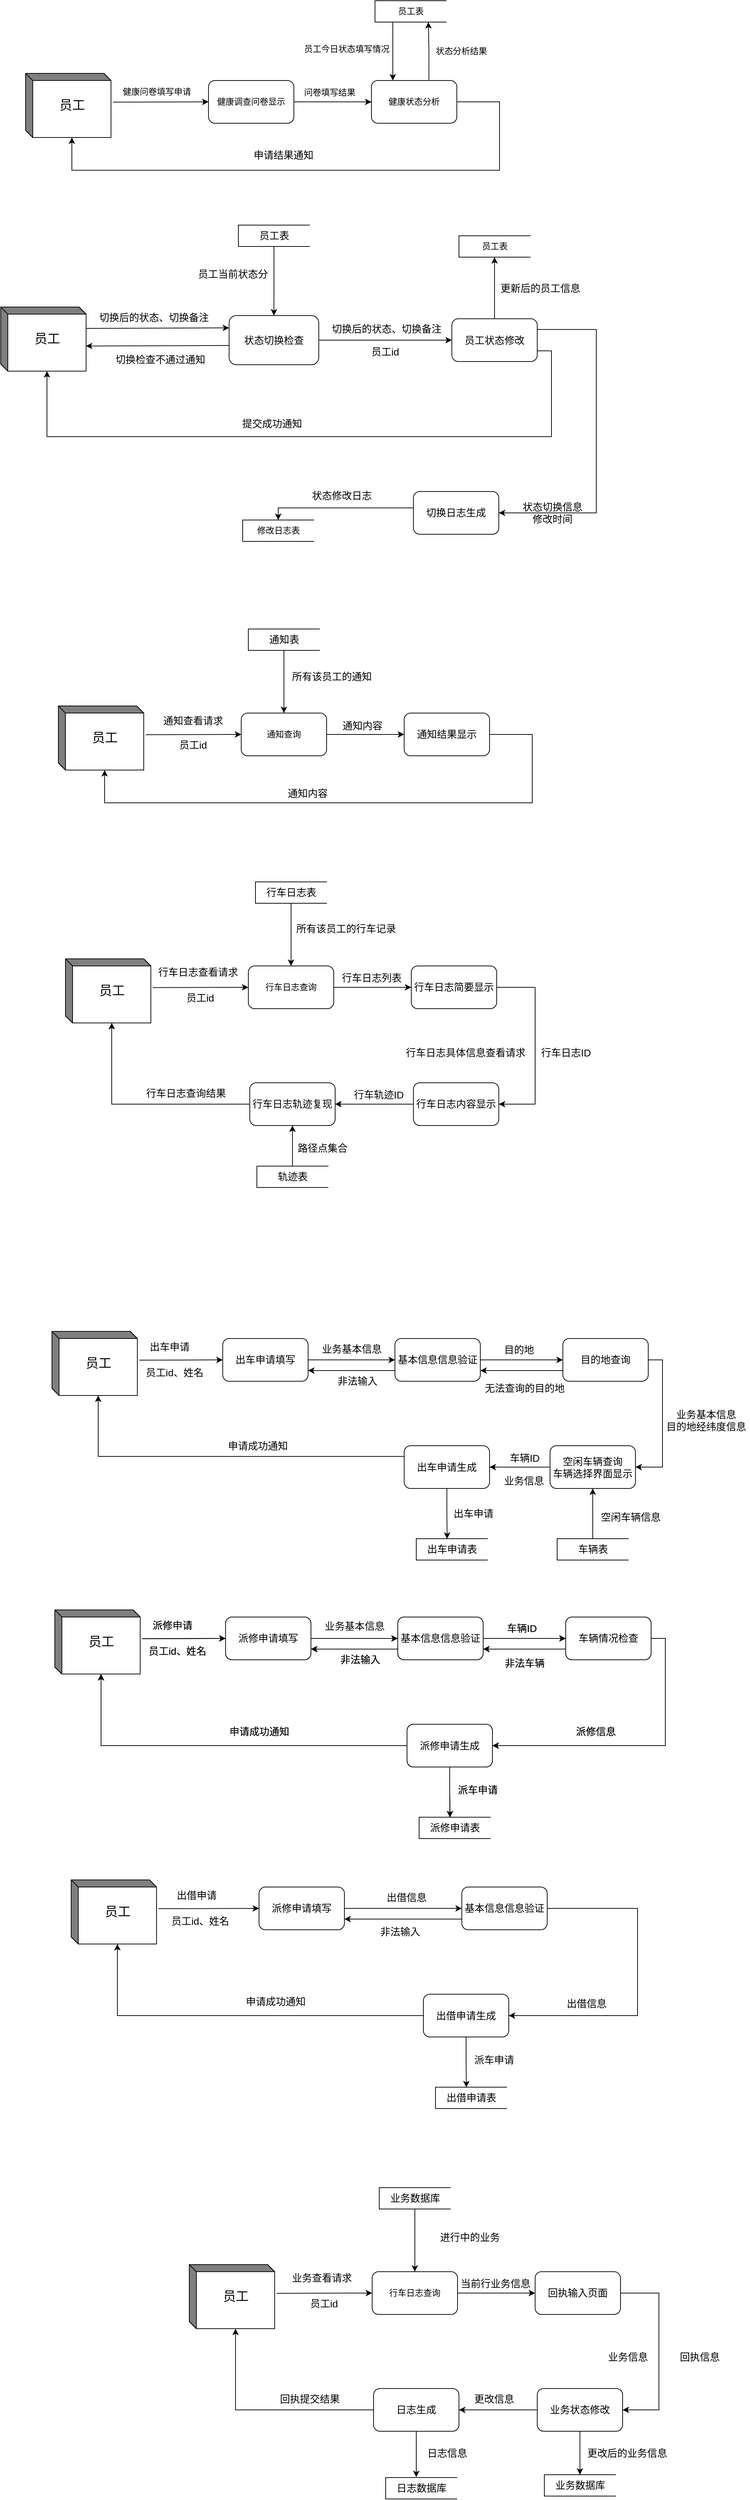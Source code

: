 <mxfile version="15.7.3" type="device"><diagram id="_6zc9hJXsGbXbv_61RqM" name="第 1 页"><mxGraphModel dx="1678" dy="649" grid="0" gridSize="10" guides="1" tooltips="1" connect="1" arrows="1" fold="1" page="0" pageScale="1" pageWidth="827" pageHeight="1169" math="0" shadow="0"><root><mxCell id="0"/><mxCell id="1" parent="0"/><mxCell id="rFpoeCaquFSrSQ2Do4AC-5" style="rounded=0;orthogonalLoop=1;jettySize=auto;html=1;exitX=1.023;exitY=0.449;exitDx=0;exitDy=0;exitPerimeter=0;entryX=0;entryY=0.5;entryDx=0;entryDy=0;" edge="1" parent="1" source="rFpoeCaquFSrSQ2Do4AC-1" target="rFpoeCaquFSrSQ2Do4AC-7"><mxGeometry relative="1" as="geometry"><mxPoint x="220" y="165" as="targetPoint"/></mxGeometry></mxCell><mxCell id="rFpoeCaquFSrSQ2Do4AC-1" value="&lt;font style=&quot;font-size: 18px&quot;&gt;&amp;nbsp; 员工&lt;/font&gt;" style="html=1;dashed=0;whitespace=wrap;shape=mxgraph.dfd.externalEntity" vertex="1" parent="1"><mxGeometry x="-50" y="120" width="120" height="90" as="geometry"/></mxCell><mxCell id="rFpoeCaquFSrSQ2Do4AC-11" style="edgeStyle=none;rounded=0;orthogonalLoop=1;jettySize=auto;html=1;exitX=1;exitY=0.5;exitDx=0;exitDy=0;entryX=0;entryY=0.5;entryDx=0;entryDy=0;fontSize=12;" edge="1" parent="1" source="rFpoeCaquFSrSQ2Do4AC-7" target="rFpoeCaquFSrSQ2Do4AC-10"><mxGeometry relative="1" as="geometry"/></mxCell><mxCell id="rFpoeCaquFSrSQ2Do4AC-7" value="健康调查问卷显示" style="rounded=1;whiteSpace=wrap;html=1;" vertex="1" parent="1"><mxGeometry x="207" y="130" width="120" height="60" as="geometry"/></mxCell><mxCell id="rFpoeCaquFSrSQ2Do4AC-8" value="&lt;span style=&quot;font-size: 12px&quot;&gt;健康问卷填写申请&lt;/span&gt;" style="text;html=1;align=center;verticalAlign=middle;resizable=0;points=[];autosize=1;strokeColor=none;fillColor=none;fontSize=18;" vertex="1" parent="1"><mxGeometry x="81" y="130" width="106" height="28" as="geometry"/></mxCell><mxCell id="rFpoeCaquFSrSQ2Do4AC-27" style="edgeStyle=orthogonalEdgeStyle;rounded=0;orthogonalLoop=1;jettySize=auto;html=1;exitX=0.673;exitY=-0.013;exitDx=0;exitDy=0;entryX=0.75;entryY=1;entryDx=0;entryDy=0;fontSize=12;exitPerimeter=0;" edge="1" parent="1" source="rFpoeCaquFSrSQ2Do4AC-10" target="rFpoeCaquFSrSQ2Do4AC-20"><mxGeometry relative="1" as="geometry"/></mxCell><mxCell id="rFpoeCaquFSrSQ2Do4AC-32" style="edgeStyle=orthogonalEdgeStyle;rounded=0;orthogonalLoop=1;jettySize=auto;html=1;exitX=1;exitY=0.5;exitDx=0;exitDy=0;fontSize=12;entryX=0;entryY=0;entryDx=65;entryDy=90;entryPerimeter=0;" edge="1" parent="1" source="rFpoeCaquFSrSQ2Do4AC-10" target="rFpoeCaquFSrSQ2Do4AC-1"><mxGeometry relative="1" as="geometry"><mxPoint x="9" y="480" as="targetPoint"/><Array as="points"><mxPoint x="616" y="160"/><mxPoint x="616" y="256"/><mxPoint x="15" y="256"/></Array></mxGeometry></mxCell><mxCell id="rFpoeCaquFSrSQ2Do4AC-10" value="健康状态分析" style="rounded=1;whiteSpace=wrap;html=1;" vertex="1" parent="1"><mxGeometry x="436" y="130" width="120" height="60" as="geometry"/></mxCell><mxCell id="rFpoeCaquFSrSQ2Do4AC-12" value="问卷填写结果" style="text;html=1;align=center;verticalAlign=middle;resizable=0;points=[];autosize=1;strokeColor=none;fillColor=none;fontSize=12;" vertex="1" parent="1"><mxGeometry x="336" y="138" width="82" height="18" as="geometry"/></mxCell><mxCell id="rFpoeCaquFSrSQ2Do4AC-25" style="edgeStyle=orthogonalEdgeStyle;rounded=0;orthogonalLoop=1;jettySize=auto;html=1;exitX=0.25;exitY=1;exitDx=0;exitDy=0;entryX=0.25;entryY=0;entryDx=0;entryDy=0;fontSize=12;" edge="1" parent="1" source="rFpoeCaquFSrSQ2Do4AC-20" target="rFpoeCaquFSrSQ2Do4AC-10"><mxGeometry relative="1" as="geometry"/></mxCell><mxCell id="rFpoeCaquFSrSQ2Do4AC-20" value="员工表" style="html=1;dashed=0;whitespace=wrap;shape=partialRectangle;right=0;fontSize=12;" vertex="1" parent="1"><mxGeometry x="441" y="18" width="100" height="30" as="geometry"/></mxCell><mxCell id="rFpoeCaquFSrSQ2Do4AC-28" value="员工今日状态填写情况" style="text;html=1;align=center;verticalAlign=middle;resizable=0;points=[];autosize=1;strokeColor=none;fillColor=none;fontSize=12;" vertex="1" parent="1"><mxGeometry x="336" y="77" width="130" height="18" as="geometry"/></mxCell><mxCell id="rFpoeCaquFSrSQ2Do4AC-29" value="状态分析结果" style="text;html=1;align=center;verticalAlign=middle;resizable=0;points=[];autosize=1;strokeColor=none;fillColor=none;fontSize=12;" vertex="1" parent="1"><mxGeometry x="521" y="80" width="82" height="18" as="geometry"/></mxCell><mxCell id="rFpoeCaquFSrSQ2Do4AC-34" value="&lt;font style=&quot;font-size: 14px&quot;&gt;申请结果通知&lt;/font&gt;" style="text;html=1;align=center;verticalAlign=middle;resizable=0;points=[];autosize=1;strokeColor=none;fillColor=none;fontSize=12;" vertex="1" parent="1"><mxGeometry x="265" y="225" width="94" height="19" as="geometry"/></mxCell><mxCell id="rFpoeCaquFSrSQ2Do4AC-36" style="rounded=0;orthogonalLoop=1;jettySize=auto;html=1;exitX=0;exitY=0;exitDx=120;exitDy=30;exitPerimeter=0;entryX=0;entryY=0.25;entryDx=0;entryDy=0;" edge="1" parent="1" source="rFpoeCaquFSrSQ2Do4AC-37" target="rFpoeCaquFSrSQ2Do4AC-39"><mxGeometry relative="1" as="geometry"><mxPoint x="248.97" y="495" as="targetPoint"/></mxGeometry></mxCell><mxCell id="rFpoeCaquFSrSQ2Do4AC-37" value="&lt;font style=&quot;font-size: 18px&quot;&gt;&amp;nbsp; 员工&lt;/font&gt;" style="html=1;dashed=0;whitespace=wrap;shape=mxgraph.dfd.externalEntity" vertex="1" parent="1"><mxGeometry x="-85" y="448" width="120" height="90" as="geometry"/></mxCell><mxCell id="rFpoeCaquFSrSQ2Do4AC-38" style="edgeStyle=none;rounded=0;orthogonalLoop=1;jettySize=auto;html=1;exitX=1;exitY=0.5;exitDx=0;exitDy=0;entryX=0;entryY=0.5;entryDx=0;entryDy=0;fontSize=12;" edge="1" parent="1" source="rFpoeCaquFSrSQ2Do4AC-39" target="rFpoeCaquFSrSQ2Do4AC-43"><mxGeometry relative="1" as="geometry"/></mxCell><mxCell id="rFpoeCaquFSrSQ2Do4AC-55" style="rounded=0;orthogonalLoop=1;jettySize=auto;html=1;exitX=0;exitY=0.75;exitDx=0;exitDy=0;entryX=0.998;entryY=0.608;entryDx=0;entryDy=0;entryPerimeter=0;fontSize=14;" edge="1" parent="1" target="rFpoeCaquFSrSQ2Do4AC-37"><mxGeometry relative="1" as="geometry"><mxPoint x="235.97" y="502" as="sourcePoint"/><mxPoint x="34.28" y="507.82" as="targetPoint"/></mxGeometry></mxCell><mxCell id="rFpoeCaquFSrSQ2Do4AC-39" value="&lt;font style=&quot;font-size: 14px&quot;&gt;状态切换检查&lt;/font&gt;" style="rounded=1;whiteSpace=wrap;html=1;" vertex="1" parent="1"><mxGeometry x="235.97" y="460" width="126.03" height="69" as="geometry"/></mxCell><mxCell id="rFpoeCaquFSrSQ2Do4AC-40" value="&lt;font style=&quot;font-size: 14px&quot;&gt;切换后的状态、切换备注&lt;/font&gt;" style="text;html=1;align=center;verticalAlign=middle;resizable=0;points=[];autosize=1;strokeColor=none;fillColor=none;fontSize=18;" vertex="1" parent="1"><mxGeometry x="48" y="448" width="164" height="27" as="geometry"/></mxCell><mxCell id="rFpoeCaquFSrSQ2Do4AC-41" style="edgeStyle=orthogonalEdgeStyle;rounded=0;orthogonalLoop=1;jettySize=auto;html=1;exitX=0.5;exitY=0;exitDx=0;exitDy=0;entryX=0.5;entryY=1;entryDx=0;entryDy=0;fontSize=12;" edge="1" parent="1" source="rFpoeCaquFSrSQ2Do4AC-43" target="rFpoeCaquFSrSQ2Do4AC-46"><mxGeometry relative="1" as="geometry"/></mxCell><mxCell id="rFpoeCaquFSrSQ2Do4AC-59" style="edgeStyle=orthogonalEdgeStyle;rounded=0;orthogonalLoop=1;jettySize=auto;html=1;exitX=1;exitY=0.75;exitDx=0;exitDy=0;fontSize=14;entryX=0;entryY=0;entryDx=65;entryDy=90;entryPerimeter=0;" edge="1" parent="1" source="rFpoeCaquFSrSQ2Do4AC-43" target="rFpoeCaquFSrSQ2Do4AC-37"><mxGeometry relative="1" as="geometry"><mxPoint x="-5" y="545" as="targetPoint"/><Array as="points"><mxPoint x="689" y="510"/><mxPoint x="689" y="630"/><mxPoint x="-20" y="630"/></Array></mxGeometry></mxCell><mxCell id="rFpoeCaquFSrSQ2Do4AC-60" style="edgeStyle=orthogonalEdgeStyle;rounded=0;orthogonalLoop=1;jettySize=auto;html=1;exitX=1;exitY=0.25;exitDx=0;exitDy=0;fontSize=14;entryX=1;entryY=0.5;entryDx=0;entryDy=0;" edge="1" parent="1" source="rFpoeCaquFSrSQ2Do4AC-43" target="rFpoeCaquFSrSQ2Do4AC-61"><mxGeometry relative="1" as="geometry"><mxPoint x="737.2" y="756.4" as="targetPoint"/><Array as="points"><mxPoint x="752" y="480"/><mxPoint x="752" y="737"/></Array></mxGeometry></mxCell><mxCell id="rFpoeCaquFSrSQ2Do4AC-43" value="&lt;font style=&quot;font-size: 14px&quot;&gt;员工状态修改&lt;/font&gt;" style="rounded=1;whiteSpace=wrap;html=1;" vertex="1" parent="1"><mxGeometry x="549" y="464.5" width="120" height="60" as="geometry"/></mxCell><mxCell id="rFpoeCaquFSrSQ2Do4AC-44" value="&lt;span style=&quot;font-size: 14px&quot;&gt;切换后的状态、切换备注&lt;/span&gt;" style="text;html=1;align=center;verticalAlign=middle;resizable=0;points=[];autosize=1;strokeColor=none;fillColor=none;fontSize=12;" vertex="1" parent="1"><mxGeometry x="375" y="469" width="164" height="19" as="geometry"/></mxCell><mxCell id="rFpoeCaquFSrSQ2Do4AC-46" value="员工表" style="html=1;dashed=0;whitespace=wrap;shape=partialRectangle;right=0;fontSize=12;" vertex="1" parent="1"><mxGeometry x="559" y="348" width="100" height="30" as="geometry"/></mxCell><mxCell id="rFpoeCaquFSrSQ2Do4AC-48" value="&lt;font style=&quot;font-size: 14px&quot;&gt;更新后的员工信息&lt;/font&gt;" style="text;html=1;align=center;verticalAlign=middle;resizable=0;points=[];autosize=1;strokeColor=none;fillColor=none;fontSize=12;" vertex="1" parent="1"><mxGeometry x="612" y="412" width="122" height="19" as="geometry"/></mxCell><mxCell id="rFpoeCaquFSrSQ2Do4AC-49" value="&lt;span style=&quot;font-size: 14px&quot;&gt;提交成功通知&lt;/span&gt;" style="text;html=1;align=center;verticalAlign=middle;resizable=0;points=[];autosize=1;strokeColor=none;fillColor=none;fontSize=12;" vertex="1" parent="1"><mxGeometry x="249.0" y="602" width="94" height="19" as="geometry"/></mxCell><mxCell id="rFpoeCaquFSrSQ2Do4AC-52" style="edgeStyle=orthogonalEdgeStyle;rounded=0;orthogonalLoop=1;jettySize=auto;html=1;exitX=0.5;exitY=1;exitDx=0;exitDy=0;entryX=0.5;entryY=0;entryDx=0;entryDy=0;fontSize=14;" edge="1" parent="1" source="rFpoeCaquFSrSQ2Do4AC-51" target="rFpoeCaquFSrSQ2Do4AC-39"><mxGeometry relative="1" as="geometry"/></mxCell><mxCell id="rFpoeCaquFSrSQ2Do4AC-51" value="&lt;font style=&quot;font-size: 14px&quot;&gt;员工表&lt;/font&gt;" style="html=1;dashed=0;whitespace=wrap;shape=partialRectangle;right=0;fontSize=12;" vertex="1" parent="1"><mxGeometry x="249" y="333" width="100" height="30" as="geometry"/></mxCell><mxCell id="rFpoeCaquFSrSQ2Do4AC-53" value="&lt;font style=&quot;font-size: 14px&quot;&gt;员工当前状态分&lt;/font&gt;" style="text;html=1;align=center;verticalAlign=middle;resizable=0;points=[];autosize=1;strokeColor=none;fillColor=none;fontSize=18;" vertex="1" parent="1"><mxGeometry x="187" y="387" width="108" height="27" as="geometry"/></mxCell><mxCell id="rFpoeCaquFSrSQ2Do4AC-56" value="&lt;span style=&quot;font-size: 14px&quot;&gt;切换检查不通过通知&lt;/span&gt;" style="text;html=1;align=center;verticalAlign=middle;resizable=0;points=[];autosize=1;strokeColor=none;fillColor=none;fontSize=18;" vertex="1" parent="1"><mxGeometry x="71" y="507" width="136" height="27" as="geometry"/></mxCell><mxCell id="rFpoeCaquFSrSQ2Do4AC-58" value="&lt;span style=&quot;font-size: 14px&quot;&gt;员工id&lt;/span&gt;" style="text;html=1;align=center;verticalAlign=middle;resizable=0;points=[];autosize=1;strokeColor=none;fillColor=none;fontSize=12;" vertex="1" parent="1"><mxGeometry x="430" y="501" width="49" height="19" as="geometry"/></mxCell><mxCell id="rFpoeCaquFSrSQ2Do4AC-62" style="edgeStyle=orthogonalEdgeStyle;rounded=0;orthogonalLoop=1;jettySize=auto;html=1;exitX=0;exitY=0.25;exitDx=0;exitDy=0;fontSize=14;entryX=0.5;entryY=0;entryDx=0;entryDy=0;" edge="1" parent="1" source="rFpoeCaquFSrSQ2Do4AC-61" target="rFpoeCaquFSrSQ2Do4AC-63"><mxGeometry relative="1" as="geometry"><mxPoint x="398.0" y="737" as="targetPoint"/><Array as="points"><mxPoint x="495" y="730"/><mxPoint x="305" y="730"/></Array></mxGeometry></mxCell><mxCell id="rFpoeCaquFSrSQ2Do4AC-61" value="&lt;font style=&quot;font-size: 14px&quot;&gt;切换日志生成&lt;/font&gt;" style="rounded=1;whiteSpace=wrap;html=1;" vertex="1" parent="1"><mxGeometry x="495" y="707" width="120" height="60" as="geometry"/></mxCell><mxCell id="rFpoeCaquFSrSQ2Do4AC-63" value="修改日志表" style="html=1;dashed=0;whitespace=wrap;shape=partialRectangle;right=0;fontSize=12;" vertex="1" parent="1"><mxGeometry x="255" y="747" width="100" height="30" as="geometry"/></mxCell><mxCell id="rFpoeCaquFSrSQ2Do4AC-64" value="&lt;span style=&quot;font-size: 14px&quot;&gt;状态切换信息&lt;br&gt;修改时间&lt;br&gt;&lt;/span&gt;" style="text;html=1;align=center;verticalAlign=middle;resizable=0;points=[];autosize=1;strokeColor=none;fillColor=none;fontSize=12;" vertex="1" parent="1"><mxGeometry x="643" y="720" width="94" height="34" as="geometry"/></mxCell><mxCell id="rFpoeCaquFSrSQ2Do4AC-65" value="状态修改日志" style="text;html=1;align=center;verticalAlign=middle;resizable=0;points=[];autosize=1;strokeColor=none;fillColor=none;fontSize=14;" vertex="1" parent="1"><mxGeometry x="347" y="702" width="94" height="21" as="geometry"/></mxCell><mxCell id="rFpoeCaquFSrSQ2Do4AC-68" style="rounded=0;orthogonalLoop=1;jettySize=auto;html=1;exitX=1.023;exitY=0.449;exitDx=0;exitDy=0;exitPerimeter=0;entryX=0;entryY=0.5;entryDx=0;entryDy=0;" edge="1" parent="1" source="rFpoeCaquFSrSQ2Do4AC-69" target="rFpoeCaquFSrSQ2Do4AC-71"><mxGeometry relative="1" as="geometry"><mxPoint x="266" y="1053" as="targetPoint"/></mxGeometry></mxCell><mxCell id="rFpoeCaquFSrSQ2Do4AC-69" value="&lt;font style=&quot;font-size: 18px&quot;&gt;&amp;nbsp; 员工&lt;/font&gt;" style="html=1;dashed=0;whitespace=wrap;shape=mxgraph.dfd.externalEntity" vertex="1" parent="1"><mxGeometry x="-4" y="1008" width="120" height="90" as="geometry"/></mxCell><mxCell id="rFpoeCaquFSrSQ2Do4AC-70" style="edgeStyle=none;rounded=0;orthogonalLoop=1;jettySize=auto;html=1;exitX=1;exitY=0.5;exitDx=0;exitDy=0;entryX=0;entryY=0.5;entryDx=0;entryDy=0;fontSize=12;" edge="1" parent="1" source="rFpoeCaquFSrSQ2Do4AC-71" target="rFpoeCaquFSrSQ2Do4AC-75"><mxGeometry relative="1" as="geometry"/></mxCell><mxCell id="rFpoeCaquFSrSQ2Do4AC-71" value="通知查询" style="rounded=1;whiteSpace=wrap;html=1;" vertex="1" parent="1"><mxGeometry x="253" y="1018" width="120" height="60" as="geometry"/></mxCell><mxCell id="rFpoeCaquFSrSQ2Do4AC-72" value="&lt;font style=&quot;font-size: 14px&quot;&gt;通知查看请求&lt;/font&gt;" style="text;html=1;align=center;verticalAlign=middle;resizable=0;points=[];autosize=1;strokeColor=none;fillColor=none;fontSize=18;" vertex="1" parent="1"><mxGeometry x="138" y="1014" width="94" height="27" as="geometry"/></mxCell><mxCell id="rFpoeCaquFSrSQ2Do4AC-74" style="edgeStyle=orthogonalEdgeStyle;rounded=0;orthogonalLoop=1;jettySize=auto;html=1;exitX=1;exitY=0.5;exitDx=0;exitDy=0;fontSize=12;entryX=0;entryY=0;entryDx=65;entryDy=90;entryPerimeter=0;" edge="1" parent="1" source="rFpoeCaquFSrSQ2Do4AC-75" target="rFpoeCaquFSrSQ2Do4AC-69"><mxGeometry relative="1" as="geometry"><mxPoint x="55" y="1368" as="targetPoint"/><Array as="points"><mxPoint x="662" y="1048"/><mxPoint x="662" y="1144"/><mxPoint x="61" y="1144"/></Array></mxGeometry></mxCell><mxCell id="rFpoeCaquFSrSQ2Do4AC-75" value="&lt;font style=&quot;font-size: 14px&quot;&gt;通知结果显示&lt;/font&gt;" style="rounded=1;whiteSpace=wrap;html=1;" vertex="1" parent="1"><mxGeometry x="482" y="1018" width="120" height="60" as="geometry"/></mxCell><mxCell id="rFpoeCaquFSrSQ2Do4AC-76" value="&lt;font style=&quot;font-size: 14px&quot;&gt;通知内容&lt;/font&gt;" style="text;html=1;align=center;verticalAlign=middle;resizable=0;points=[];autosize=1;strokeColor=none;fillColor=none;fontSize=12;" vertex="1" parent="1"><mxGeometry x="390" y="1026" width="66" height="19" as="geometry"/></mxCell><mxCell id="rFpoeCaquFSrSQ2Do4AC-83" style="edgeStyle=orthogonalEdgeStyle;rounded=0;orthogonalLoop=1;jettySize=auto;html=1;exitX=0.5;exitY=1;exitDx=0;exitDy=0;fontSize=14;" edge="1" parent="1" source="rFpoeCaquFSrSQ2Do4AC-78" target="rFpoeCaquFSrSQ2Do4AC-71"><mxGeometry relative="1" as="geometry"/></mxCell><mxCell id="rFpoeCaquFSrSQ2Do4AC-78" value="&lt;font style=&quot;font-size: 14px&quot;&gt;通知表&lt;/font&gt;" style="html=1;dashed=0;whitespace=wrap;shape=partialRectangle;right=0;fontSize=12;" vertex="1" parent="1"><mxGeometry x="263" y="900" width="100" height="30" as="geometry"/></mxCell><mxCell id="rFpoeCaquFSrSQ2Do4AC-82" value="员工id" style="text;html=1;align=center;verticalAlign=middle;resizable=0;points=[];autosize=1;strokeColor=none;fillColor=none;fontSize=14;" vertex="1" parent="1"><mxGeometry x="160.5" y="1052" width="49" height="21" as="geometry"/></mxCell><mxCell id="rFpoeCaquFSrSQ2Do4AC-84" value="所有该员工的通知" style="text;html=1;align=center;verticalAlign=middle;resizable=0;points=[];autosize=1;strokeColor=none;fillColor=none;fontSize=14;" vertex="1" parent="1"><mxGeometry x="319" y="956" width="122" height="21" as="geometry"/></mxCell><mxCell id="rFpoeCaquFSrSQ2Do4AC-85" value="&lt;font style=&quot;font-size: 14px&quot;&gt;通知内容&lt;/font&gt;" style="text;html=1;align=center;verticalAlign=middle;resizable=0;points=[];autosize=1;strokeColor=none;fillColor=none;fontSize=12;" vertex="1" parent="1"><mxGeometry x="313" y="1121" width="66" height="19" as="geometry"/></mxCell><mxCell id="rFpoeCaquFSrSQ2Do4AC-87" style="rounded=0;orthogonalLoop=1;jettySize=auto;html=1;exitX=1.023;exitY=0.449;exitDx=0;exitDy=0;exitPerimeter=0;entryX=0;entryY=0.5;entryDx=0;entryDy=0;" edge="1" parent="1" source="rFpoeCaquFSrSQ2Do4AC-88" target="rFpoeCaquFSrSQ2Do4AC-90"><mxGeometry relative="1" as="geometry"><mxPoint x="276" y="1408" as="targetPoint"/></mxGeometry></mxCell><mxCell id="rFpoeCaquFSrSQ2Do4AC-88" value="&lt;font style=&quot;font-size: 18px&quot;&gt;&amp;nbsp; 员工&lt;/font&gt;" style="html=1;dashed=0;whitespace=wrap;shape=mxgraph.dfd.externalEntity" vertex="1" parent="1"><mxGeometry x="6" y="1363" width="120" height="90" as="geometry"/></mxCell><mxCell id="rFpoeCaquFSrSQ2Do4AC-89" style="edgeStyle=none;rounded=0;orthogonalLoop=1;jettySize=auto;html=1;exitX=1;exitY=0.5;exitDx=0;exitDy=0;entryX=0;entryY=0.5;entryDx=0;entryDy=0;fontSize=12;" edge="1" parent="1" source="rFpoeCaquFSrSQ2Do4AC-90" target="rFpoeCaquFSrSQ2Do4AC-93"><mxGeometry relative="1" as="geometry"/></mxCell><mxCell id="rFpoeCaquFSrSQ2Do4AC-90" value="行车日志查询" style="rounded=1;whiteSpace=wrap;html=1;" vertex="1" parent="1"><mxGeometry x="263" y="1373" width="120" height="60" as="geometry"/></mxCell><mxCell id="rFpoeCaquFSrSQ2Do4AC-91" value="&lt;font style=&quot;font-size: 14px&quot;&gt;行车日志查看请求&lt;/font&gt;" style="text;html=1;align=center;verticalAlign=middle;resizable=0;points=[];autosize=1;strokeColor=none;fillColor=none;fontSize=18;" vertex="1" parent="1"><mxGeometry x="131" y="1367" width="122" height="27" as="geometry"/></mxCell><mxCell id="rFpoeCaquFSrSQ2Do4AC-103" style="edgeStyle=orthogonalEdgeStyle;rounded=0;orthogonalLoop=1;jettySize=auto;html=1;exitX=1;exitY=0.5;exitDx=0;exitDy=0;entryX=1;entryY=0.5;entryDx=0;entryDy=0;fontSize=14;" edge="1" parent="1" source="rFpoeCaquFSrSQ2Do4AC-93" target="rFpoeCaquFSrSQ2Do4AC-101"><mxGeometry relative="1" as="geometry"><Array as="points"><mxPoint x="666" y="1403"/><mxPoint x="666" y="1567"/></Array></mxGeometry></mxCell><mxCell id="rFpoeCaquFSrSQ2Do4AC-93" value="&lt;font style=&quot;font-size: 14px&quot;&gt;行车日志简要显示&lt;/font&gt;" style="rounded=1;whiteSpace=wrap;html=1;" vertex="1" parent="1"><mxGeometry x="492" y="1373" width="120" height="60" as="geometry"/></mxCell><mxCell id="rFpoeCaquFSrSQ2Do4AC-94" value="&lt;font style=&quot;font-size: 14px&quot;&gt;行车日志列表&lt;/font&gt;" style="text;html=1;align=center;verticalAlign=middle;resizable=0;points=[];autosize=1;strokeColor=none;fillColor=none;fontSize=12;" vertex="1" parent="1"><mxGeometry x="389" y="1380" width="94" height="19" as="geometry"/></mxCell><mxCell id="rFpoeCaquFSrSQ2Do4AC-95" style="edgeStyle=orthogonalEdgeStyle;rounded=0;orthogonalLoop=1;jettySize=auto;html=1;exitX=0.5;exitY=1;exitDx=0;exitDy=0;fontSize=14;" edge="1" parent="1" source="rFpoeCaquFSrSQ2Do4AC-96" target="rFpoeCaquFSrSQ2Do4AC-90"><mxGeometry relative="1" as="geometry"/></mxCell><mxCell id="rFpoeCaquFSrSQ2Do4AC-96" value="&lt;font style=&quot;font-size: 14px&quot;&gt;行车日志表&lt;/font&gt;" style="html=1;dashed=0;whitespace=wrap;shape=partialRectangle;right=0;fontSize=12;" vertex="1" parent="1"><mxGeometry x="273" y="1255" width="100" height="30" as="geometry"/></mxCell><mxCell id="rFpoeCaquFSrSQ2Do4AC-97" value="员工id" style="text;html=1;align=center;verticalAlign=middle;resizable=0;points=[];autosize=1;strokeColor=none;fillColor=none;fontSize=14;" vertex="1" parent="1"><mxGeometry x="170.5" y="1407" width="49" height="21" as="geometry"/></mxCell><mxCell id="rFpoeCaquFSrSQ2Do4AC-98" value="所有该员工的行车记录" style="text;html=1;align=center;verticalAlign=middle;resizable=0;points=[];autosize=1;strokeColor=none;fillColor=none;fontSize=14;" vertex="1" parent="1"><mxGeometry x="325" y="1310" width="150" height="21" as="geometry"/></mxCell><mxCell id="rFpoeCaquFSrSQ2Do4AC-108" style="edgeStyle=orthogonalEdgeStyle;rounded=0;orthogonalLoop=1;jettySize=auto;html=1;exitX=0;exitY=0.5;exitDx=0;exitDy=0;entryX=1;entryY=0.5;entryDx=0;entryDy=0;fontSize=14;" edge="1" parent="1" source="rFpoeCaquFSrSQ2Do4AC-101" target="rFpoeCaquFSrSQ2Do4AC-110"><mxGeometry relative="1" as="geometry"><mxPoint x="385" y="1567" as="targetPoint"/></mxGeometry></mxCell><mxCell id="rFpoeCaquFSrSQ2Do4AC-101" value="&lt;font style=&quot;font-size: 14px&quot;&gt;行车日志内容显示&lt;/font&gt;" style="rounded=1;whiteSpace=wrap;html=1;" vertex="1" parent="1"><mxGeometry x="495" y="1537" width="120" height="60" as="geometry"/></mxCell><mxCell id="rFpoeCaquFSrSQ2Do4AC-104" value="行车日志具体信息查看请求&lt;br&gt;" style="text;html=1;align=center;verticalAlign=middle;resizable=0;points=[];autosize=1;strokeColor=none;fillColor=none;fontSize=14;" vertex="1" parent="1"><mxGeometry x="479" y="1484.5" width="178" height="21" as="geometry"/></mxCell><mxCell id="rFpoeCaquFSrSQ2Do4AC-105" value="&lt;span style=&quot;color: rgba(0 , 0 , 0 , 0) ; font-family: monospace ; font-size: 0px&quot;&gt;%3CmxGraphModel%3E%3Croot%3E%3CmxCell%20id%3D%220%22%2F%3E%3CmxCell%20id%3D%221%22%20parent%3D%220%22%2F%3E%3CmxCell%20id%3D%222%22%20value%3D%22%E8%A1%8C%E8%BD%A6%E6%97%A5%E5%BF%97%E5%85%B7%E4%BD%93%E4%BF%A1%E6%81%AF%E6%9F%A5%E7%9C%8B%E8%AF%B7%E6%B1%82%26lt%3Bbr%26gt%3B%22%20style%3D%22text%3Bhtml%3D1%3Balign%3Dcenter%3BverticalAlign%3Dmiddle%3Bresizable%3D0%3Bpoints%3D%5B%5D%3Bautosize%3D1%3BstrokeColor%3Dnone%3BfillColor%3Dnone%3BfontSize%3D14%3B%22%20vertex%3D%221%22%20parent%3D%221%22%3E%3CmxGeometry%20x%3D%22489%22%20y%3D%221484%22%20width%3D%22178%22%20height%3D%2221%22%20as%3D%22geometry%22%2F%3E%3C%2FmxCell%3E%3C%2Froot%3E%3C%2FmxGraphModel%3E&lt;/span&gt;" style="text;html=1;align=center;verticalAlign=middle;resizable=0;points=[];autosize=1;strokeColor=none;fillColor=none;fontSize=14;" vertex="1" parent="1"><mxGeometry x="757" y="1482" width="10" height="26" as="geometry"/></mxCell><mxCell id="rFpoeCaquFSrSQ2Do4AC-106" value="行车日志ID" style="text;html=1;align=center;verticalAlign=middle;resizable=0;points=[];autosize=1;strokeColor=none;fillColor=none;fontSize=14;" vertex="1" parent="1"><mxGeometry x="669" y="1484.5" width="80" height="21" as="geometry"/></mxCell><mxCell id="rFpoeCaquFSrSQ2Do4AC-109" value="行车轨迹ID" style="text;html=1;align=center;verticalAlign=middle;resizable=0;points=[];autosize=1;strokeColor=none;fillColor=none;fontSize=14;" vertex="1" parent="1"><mxGeometry x="406" y="1543" width="80" height="21" as="geometry"/></mxCell><mxCell id="rFpoeCaquFSrSQ2Do4AC-115" style="edgeStyle=orthogonalEdgeStyle;rounded=0;orthogonalLoop=1;jettySize=auto;html=1;exitX=0;exitY=0.5;exitDx=0;exitDy=0;entryX=0;entryY=0;entryDx=65;entryDy=90;entryPerimeter=0;fontSize=14;" edge="1" parent="1" source="rFpoeCaquFSrSQ2Do4AC-110" target="rFpoeCaquFSrSQ2Do4AC-88"><mxGeometry relative="1" as="geometry"/></mxCell><mxCell id="rFpoeCaquFSrSQ2Do4AC-110" value="&lt;font style=&quot;font-size: 14px&quot;&gt;行车日志轨迹复现&lt;/font&gt;" style="rounded=1;whiteSpace=wrap;html=1;" vertex="1" parent="1"><mxGeometry x="265" y="1537" width="120" height="60" as="geometry"/></mxCell><mxCell id="rFpoeCaquFSrSQ2Do4AC-113" style="edgeStyle=orthogonalEdgeStyle;rounded=0;orthogonalLoop=1;jettySize=auto;html=1;exitX=0.5;exitY=0;exitDx=0;exitDy=0;entryX=0.5;entryY=1;entryDx=0;entryDy=0;fontSize=14;" edge="1" parent="1" source="rFpoeCaquFSrSQ2Do4AC-112" target="rFpoeCaquFSrSQ2Do4AC-110"><mxGeometry relative="1" as="geometry"/></mxCell><mxCell id="rFpoeCaquFSrSQ2Do4AC-112" value="&lt;font style=&quot;font-size: 14px&quot;&gt;轨迹表&lt;/font&gt;" style="html=1;dashed=0;whitespace=wrap;shape=partialRectangle;right=0;fontSize=12;" vertex="1" parent="1"><mxGeometry x="275" y="1654" width="100" height="30" as="geometry"/></mxCell><mxCell id="rFpoeCaquFSrSQ2Do4AC-114" value="路径点集合" style="text;html=1;align=center;verticalAlign=middle;resizable=0;points=[];autosize=1;strokeColor=none;fillColor=none;fontSize=14;" vertex="1" parent="1"><mxGeometry x="327" y="1618" width="80" height="21" as="geometry"/></mxCell><mxCell id="rFpoeCaquFSrSQ2Do4AC-116" value="行车日志查询结果" style="text;html=1;align=center;verticalAlign=middle;resizable=0;points=[];autosize=1;strokeColor=none;fillColor=none;fontSize=14;" vertex="1" parent="1"><mxGeometry x="113.97" y="1541" width="122" height="21" as="geometry"/></mxCell><mxCell id="rFpoeCaquFSrSQ2Do4AC-118" style="rounded=0;orthogonalLoop=1;jettySize=auto;html=1;exitX=1.023;exitY=0.449;exitDx=0;exitDy=0;exitPerimeter=0;entryX=0;entryY=0.5;entryDx=0;entryDy=0;" edge="1" parent="1" source="rFpoeCaquFSrSQ2Do4AC-119" target="rFpoeCaquFSrSQ2Do4AC-121"><mxGeometry relative="1" as="geometry"><mxPoint x="266" y="1931" as="targetPoint"/></mxGeometry></mxCell><mxCell id="rFpoeCaquFSrSQ2Do4AC-119" value="&lt;font style=&quot;font-size: 18px&quot;&gt;&amp;nbsp; 员工&lt;/font&gt;" style="html=1;dashed=0;whitespace=wrap;shape=mxgraph.dfd.externalEntity" vertex="1" parent="1"><mxGeometry x="-13" y="1886" width="120" height="90" as="geometry"/></mxCell><mxCell id="rFpoeCaquFSrSQ2Do4AC-120" style="edgeStyle=none;rounded=0;orthogonalLoop=1;jettySize=auto;html=1;exitX=1;exitY=0.5;exitDx=0;exitDy=0;entryX=0;entryY=0.5;entryDx=0;entryDy=0;fontSize=12;" edge="1" parent="1" source="rFpoeCaquFSrSQ2Do4AC-121" target="rFpoeCaquFSrSQ2Do4AC-124"><mxGeometry relative="1" as="geometry"/></mxCell><mxCell id="rFpoeCaquFSrSQ2Do4AC-121" value="&lt;font style=&quot;font-size: 14px&quot;&gt;出车申请填写&lt;/font&gt;" style="rounded=1;whiteSpace=wrap;html=1;" vertex="1" parent="1"><mxGeometry x="227" y="1896" width="120" height="60" as="geometry"/></mxCell><mxCell id="rFpoeCaquFSrSQ2Do4AC-122" value="&lt;span style=&quot;font-size: 14px&quot;&gt;出车申请&lt;/span&gt;" style="text;html=1;align=center;verticalAlign=middle;resizable=0;points=[];autosize=1;strokeColor=none;fillColor=none;fontSize=18;" vertex="1" parent="1"><mxGeometry x="119" y="1893" width="66" height="27" as="geometry"/></mxCell><mxCell id="rFpoeCaquFSrSQ2Do4AC-142" style="edgeStyle=orthogonalEdgeStyle;rounded=0;orthogonalLoop=1;jettySize=auto;html=1;exitX=0;exitY=0.75;exitDx=0;exitDy=0;entryX=1;entryY=0.75;entryDx=0;entryDy=0;fontSize=14;" edge="1" parent="1" source="rFpoeCaquFSrSQ2Do4AC-124" target="rFpoeCaquFSrSQ2Do4AC-121"><mxGeometry relative="1" as="geometry"/></mxCell><mxCell id="rFpoeCaquFSrSQ2Do4AC-145" style="edgeStyle=orthogonalEdgeStyle;rounded=0;orthogonalLoop=1;jettySize=auto;html=1;exitX=1;exitY=0.5;exitDx=0;exitDy=0;fontSize=14;" edge="1" parent="1" source="rFpoeCaquFSrSQ2Do4AC-124" target="rFpoeCaquFSrSQ2Do4AC-144"><mxGeometry relative="1" as="geometry"/></mxCell><mxCell id="rFpoeCaquFSrSQ2Do4AC-124" value="&lt;font style=&quot;font-size: 14px&quot;&gt;基本信息信息验证&lt;/font&gt;" style="rounded=1;whiteSpace=wrap;html=1;" vertex="1" parent="1"><mxGeometry x="469" y="1896" width="120" height="60" as="geometry"/></mxCell><mxCell id="rFpoeCaquFSrSQ2Do4AC-125" value="&lt;span style=&quot;font-size: 14px&quot;&gt;业务基本信息&lt;/span&gt;" style="text;html=1;align=center;verticalAlign=middle;resizable=0;points=[];autosize=1;strokeColor=none;fillColor=none;fontSize=12;" vertex="1" parent="1"><mxGeometry x="361" y="1901" width="94" height="19" as="geometry"/></mxCell><mxCell id="rFpoeCaquFSrSQ2Do4AC-128" value="员工id、姓名" style="text;html=1;align=center;verticalAlign=middle;resizable=0;points=[];autosize=1;strokeColor=none;fillColor=none;fontSize=14;" vertex="1" parent="1"><mxGeometry x="113.97" y="1933" width="91" height="21" as="geometry"/></mxCell><mxCell id="rFpoeCaquFSrSQ2Do4AC-161" style="edgeStyle=orthogonalEdgeStyle;rounded=0;orthogonalLoop=1;jettySize=auto;html=1;exitX=0.5;exitY=1;exitDx=0;exitDy=0;entryX=0.434;entryY=0.007;entryDx=0;entryDy=0;entryPerimeter=0;fontSize=14;" edge="1" parent="1" source="rFpoeCaquFSrSQ2Do4AC-131" target="rFpoeCaquFSrSQ2Do4AC-160"><mxGeometry relative="1" as="geometry"/></mxCell><mxCell id="rFpoeCaquFSrSQ2Do4AC-163" style="edgeStyle=orthogonalEdgeStyle;rounded=0;orthogonalLoop=1;jettySize=auto;html=1;exitX=0;exitY=0.25;exitDx=0;exitDy=0;entryX=0;entryY=0;entryDx=65;entryDy=90;entryPerimeter=0;fontSize=14;" edge="1" parent="1" source="rFpoeCaquFSrSQ2Do4AC-131" target="rFpoeCaquFSrSQ2Do4AC-119"><mxGeometry relative="1" as="geometry"/></mxCell><mxCell id="rFpoeCaquFSrSQ2Do4AC-131" value="&lt;font style=&quot;font-size: 14px&quot;&gt;出车申请生成&lt;/font&gt;" style="rounded=1;whiteSpace=wrap;html=1;" vertex="1" parent="1"><mxGeometry x="482" y="2046.5" width="120" height="60" as="geometry"/></mxCell><mxCell id="rFpoeCaquFSrSQ2Do4AC-143" value="&lt;span style=&quot;font-size: 14px&quot;&gt;非法输入&lt;/span&gt;" style="text;html=1;align=center;verticalAlign=middle;resizable=0;points=[];autosize=1;strokeColor=none;fillColor=none;fontSize=12;" vertex="1" parent="1"><mxGeometry x="383" y="1946" width="66" height="19" as="geometry"/></mxCell><mxCell id="rFpoeCaquFSrSQ2Do4AC-147" style="edgeStyle=orthogonalEdgeStyle;rounded=0;orthogonalLoop=1;jettySize=auto;html=1;exitX=0;exitY=0.75;exitDx=0;exitDy=0;entryX=1;entryY=0.75;entryDx=0;entryDy=0;fontSize=14;" edge="1" parent="1" source="rFpoeCaquFSrSQ2Do4AC-144" target="rFpoeCaquFSrSQ2Do4AC-124"><mxGeometry relative="1" as="geometry"/></mxCell><mxCell id="rFpoeCaquFSrSQ2Do4AC-150" style="edgeStyle=orthogonalEdgeStyle;rounded=0;orthogonalLoop=1;jettySize=auto;html=1;exitX=1;exitY=0.5;exitDx=0;exitDy=0;entryX=1;entryY=0.5;entryDx=0;entryDy=0;fontSize=14;" edge="1" parent="1" source="rFpoeCaquFSrSQ2Do4AC-144" target="rFpoeCaquFSrSQ2Do4AC-149"><mxGeometry relative="1" as="geometry"/></mxCell><mxCell id="rFpoeCaquFSrSQ2Do4AC-144" value="&lt;font style=&quot;font-size: 14px&quot;&gt;目的地查询&lt;/font&gt;" style="rounded=1;whiteSpace=wrap;html=1;" vertex="1" parent="1"><mxGeometry x="705" y="1896" width="120" height="60" as="geometry"/></mxCell><mxCell id="rFpoeCaquFSrSQ2Do4AC-146" value="目的地" style="text;html=1;align=center;verticalAlign=middle;resizable=0;points=[];autosize=1;strokeColor=none;fillColor=none;fontSize=14;" vertex="1" parent="1"><mxGeometry x="617" y="1901" width="52" height="21" as="geometry"/></mxCell><mxCell id="rFpoeCaquFSrSQ2Do4AC-148" value="无法查询的目的地" style="text;html=1;align=center;verticalAlign=middle;resizable=0;points=[];autosize=1;strokeColor=none;fillColor=none;fontSize=14;" vertex="1" parent="1"><mxGeometry x="590" y="1955" width="122" height="21" as="geometry"/></mxCell><mxCell id="rFpoeCaquFSrSQ2Do4AC-156" style="edgeStyle=orthogonalEdgeStyle;rounded=0;orthogonalLoop=1;jettySize=auto;html=1;exitX=0;exitY=0.5;exitDx=0;exitDy=0;entryX=1;entryY=0.5;entryDx=0;entryDy=0;fontSize=14;" edge="1" parent="1" source="rFpoeCaquFSrSQ2Do4AC-149" target="rFpoeCaquFSrSQ2Do4AC-131"><mxGeometry relative="1" as="geometry"/></mxCell><mxCell id="rFpoeCaquFSrSQ2Do4AC-149" value="&lt;font style=&quot;font-size: 14px&quot;&gt;空闲车辆查询&lt;br&gt;车辆选择界面显示&lt;/font&gt;" style="rounded=1;whiteSpace=wrap;html=1;" vertex="1" parent="1"><mxGeometry x="687" y="2046.5" width="120" height="60" as="geometry"/></mxCell><mxCell id="rFpoeCaquFSrSQ2Do4AC-152" value="业务基本信息&lt;br&gt;目的地经纬度信息" style="text;html=1;align=center;verticalAlign=middle;resizable=0;points=[];autosize=1;strokeColor=none;fillColor=none;fontSize=14;" vertex="1" parent="1"><mxGeometry x="845" y="1992" width="122" height="38" as="geometry"/></mxCell><mxCell id="rFpoeCaquFSrSQ2Do4AC-154" style="edgeStyle=orthogonalEdgeStyle;rounded=0;orthogonalLoop=1;jettySize=auto;html=1;exitX=0.5;exitY=0;exitDx=0;exitDy=0;entryX=0.5;entryY=1;entryDx=0;entryDy=0;fontSize=14;" edge="1" parent="1" source="rFpoeCaquFSrSQ2Do4AC-153" target="rFpoeCaquFSrSQ2Do4AC-149"><mxGeometry relative="1" as="geometry"/></mxCell><mxCell id="rFpoeCaquFSrSQ2Do4AC-153" value="&lt;font style=&quot;font-size: 14px&quot;&gt;车辆表&lt;/font&gt;" style="html=1;dashed=0;whitespace=wrap;shape=partialRectangle;right=0;fontSize=12;" vertex="1" parent="1"><mxGeometry x="697" y="2177" width="100" height="30" as="geometry"/></mxCell><mxCell id="rFpoeCaquFSrSQ2Do4AC-155" value="空闲车辆信息" style="text;html=1;align=center;verticalAlign=middle;resizable=0;points=[];autosize=1;strokeColor=none;fillColor=none;fontSize=14;" vertex="1" parent="1"><mxGeometry x="753" y="2136" width="94" height="21" as="geometry"/></mxCell><mxCell id="rFpoeCaquFSrSQ2Do4AC-157" value="车辆ID" style="text;html=1;align=center;verticalAlign=middle;resizable=0;points=[];autosize=1;strokeColor=none;fillColor=none;fontSize=14;" vertex="1" parent="1"><mxGeometry x="625" y="2053" width="52" height="21" as="geometry"/></mxCell><mxCell id="rFpoeCaquFSrSQ2Do4AC-159" value="业务信息" style="text;html=1;align=center;verticalAlign=middle;resizable=0;points=[];autosize=1;strokeColor=none;fillColor=none;fontSize=14;" vertex="1" parent="1"><mxGeometry x="617" y="2085" width="66" height="21" as="geometry"/></mxCell><mxCell id="rFpoeCaquFSrSQ2Do4AC-160" value="&lt;font style=&quot;font-size: 14px&quot;&gt;出车申请表&lt;/font&gt;" style="html=1;dashed=0;whitespace=wrap;shape=partialRectangle;right=0;fontSize=12;" vertex="1" parent="1"><mxGeometry x="499" y="2177" width="100" height="30" as="geometry"/></mxCell><mxCell id="rFpoeCaquFSrSQ2Do4AC-162" value="出车申请" style="text;html=1;align=center;verticalAlign=middle;resizable=0;points=[];autosize=1;strokeColor=none;fillColor=none;fontSize=14;" vertex="1" parent="1"><mxGeometry x="546" y="2131" width="66" height="21" as="geometry"/></mxCell><mxCell id="rFpoeCaquFSrSQ2Do4AC-164" value="申请成功通知" style="text;html=1;align=center;verticalAlign=middle;resizable=0;points=[];autosize=1;strokeColor=none;fillColor=none;fontSize=14;" vertex="1" parent="1"><mxGeometry x="229" y="2036" width="94" height="21" as="geometry"/></mxCell><mxCell id="rFpoeCaquFSrSQ2Do4AC-171" style="rounded=0;orthogonalLoop=1;jettySize=auto;html=1;exitX=1.023;exitY=0.449;exitDx=0;exitDy=0;exitPerimeter=0;entryX=0;entryY=0.5;entryDx=0;entryDy=0;" edge="1" parent="1" source="rFpoeCaquFSrSQ2Do4AC-172" target="rFpoeCaquFSrSQ2Do4AC-174"><mxGeometry relative="1" as="geometry"><mxPoint x="270" y="2322" as="targetPoint"/></mxGeometry></mxCell><mxCell id="rFpoeCaquFSrSQ2Do4AC-172" value="&lt;font style=&quot;font-size: 18px&quot;&gt;&amp;nbsp; 员工&lt;/font&gt;" style="html=1;dashed=0;whitespace=wrap;shape=mxgraph.dfd.externalEntity" vertex="1" parent="1"><mxGeometry x="-9" y="2277" width="120" height="90" as="geometry"/></mxCell><mxCell id="rFpoeCaquFSrSQ2Do4AC-173" style="edgeStyle=none;rounded=0;orthogonalLoop=1;jettySize=auto;html=1;exitX=1;exitY=0.5;exitDx=0;exitDy=0;entryX=0;entryY=0.5;entryDx=0;entryDy=0;fontSize=12;" edge="1" parent="1" source="rFpoeCaquFSrSQ2Do4AC-174" target="rFpoeCaquFSrSQ2Do4AC-178"><mxGeometry relative="1" as="geometry"/></mxCell><mxCell id="rFpoeCaquFSrSQ2Do4AC-174" value="&lt;font style=&quot;font-size: 14px&quot;&gt;派修申请填写&lt;/font&gt;" style="rounded=1;whiteSpace=wrap;html=1;" vertex="1" parent="1"><mxGeometry x="231" y="2287" width="120" height="60" as="geometry"/></mxCell><mxCell id="rFpoeCaquFSrSQ2Do4AC-175" value="&lt;span style=&quot;font-size: 14px&quot;&gt;派修申请&lt;/span&gt;" style="text;html=1;align=center;verticalAlign=middle;resizable=0;points=[];autosize=1;strokeColor=none;fillColor=none;fontSize=18;" vertex="1" parent="1"><mxGeometry x="123" y="2284" width="66" height="27" as="geometry"/></mxCell><mxCell id="rFpoeCaquFSrSQ2Do4AC-176" style="edgeStyle=orthogonalEdgeStyle;rounded=0;orthogonalLoop=1;jettySize=auto;html=1;exitX=0;exitY=0.75;exitDx=0;exitDy=0;entryX=1;entryY=0.75;entryDx=0;entryDy=0;fontSize=14;" edge="1" parent="1" source="rFpoeCaquFSrSQ2Do4AC-178" target="rFpoeCaquFSrSQ2Do4AC-174"><mxGeometry relative="1" as="geometry"/></mxCell><mxCell id="rFpoeCaquFSrSQ2Do4AC-177" style="edgeStyle=orthogonalEdgeStyle;rounded=0;orthogonalLoop=1;jettySize=auto;html=1;exitX=1;exitY=0.5;exitDx=0;exitDy=0;fontSize=14;" edge="1" parent="1" source="rFpoeCaquFSrSQ2Do4AC-178" target="rFpoeCaquFSrSQ2Do4AC-187"><mxGeometry relative="1" as="geometry"/></mxCell><mxCell id="rFpoeCaquFSrSQ2Do4AC-178" value="&lt;font style=&quot;font-size: 14px&quot;&gt;基本信息信息验证&lt;/font&gt;" style="rounded=1;whiteSpace=wrap;html=1;" vertex="1" parent="1"><mxGeometry x="473" y="2287" width="120" height="60" as="geometry"/></mxCell><mxCell id="rFpoeCaquFSrSQ2Do4AC-180" value="员工id、姓名" style="text;html=1;align=center;verticalAlign=middle;resizable=0;points=[];autosize=1;strokeColor=none;fillColor=none;fontSize=14;" vertex="1" parent="1"><mxGeometry x="117.97" y="2324" width="91" height="21" as="geometry"/></mxCell><mxCell id="rFpoeCaquFSrSQ2Do4AC-181" style="edgeStyle=orthogonalEdgeStyle;rounded=0;orthogonalLoop=1;jettySize=auto;html=1;exitX=0.5;exitY=1;exitDx=0;exitDy=0;entryX=0.434;entryY=0.007;entryDx=0;entryDy=0;entryPerimeter=0;fontSize=14;" edge="1" parent="1" source="rFpoeCaquFSrSQ2Do4AC-183" target="rFpoeCaquFSrSQ2Do4AC-198"><mxGeometry relative="1" as="geometry"/></mxCell><mxCell id="rFpoeCaquFSrSQ2Do4AC-182" style="edgeStyle=orthogonalEdgeStyle;rounded=0;orthogonalLoop=1;jettySize=auto;html=1;exitX=0;exitY=0.5;exitDx=0;exitDy=0;entryX=0;entryY=0;entryDx=65;entryDy=90;entryPerimeter=0;fontSize=14;" edge="1" parent="1" source="rFpoeCaquFSrSQ2Do4AC-183" target="rFpoeCaquFSrSQ2Do4AC-172"><mxGeometry relative="1" as="geometry"/></mxCell><mxCell id="rFpoeCaquFSrSQ2Do4AC-183" value="&lt;font style=&quot;font-size: 14px&quot;&gt;派修申请生成&lt;/font&gt;" style="rounded=1;whiteSpace=wrap;html=1;" vertex="1" parent="1"><mxGeometry x="486" y="2437.5" width="120" height="60" as="geometry"/></mxCell><mxCell id="rFpoeCaquFSrSQ2Do4AC-184" value="&lt;span style=&quot;font-size: 14px&quot;&gt;非法输入&lt;/span&gt;" style="text;html=1;align=center;verticalAlign=middle;resizable=0;points=[];autosize=1;strokeColor=none;fillColor=none;fontSize=12;" vertex="1" parent="1"><mxGeometry x="387" y="2337" width="66" height="19" as="geometry"/></mxCell><mxCell id="rFpoeCaquFSrSQ2Do4AC-185" style="edgeStyle=orthogonalEdgeStyle;rounded=0;orthogonalLoop=1;jettySize=auto;html=1;exitX=0;exitY=0.75;exitDx=0;exitDy=0;entryX=1;entryY=0.75;entryDx=0;entryDy=0;fontSize=14;" edge="1" parent="1" source="rFpoeCaquFSrSQ2Do4AC-187" target="rFpoeCaquFSrSQ2Do4AC-178"><mxGeometry relative="1" as="geometry"/></mxCell><mxCell id="rFpoeCaquFSrSQ2Do4AC-186" style="edgeStyle=orthogonalEdgeStyle;rounded=0;orthogonalLoop=1;jettySize=auto;html=1;exitX=1;exitY=0.5;exitDx=0;exitDy=0;entryX=1;entryY=0.5;entryDx=0;entryDy=0;fontSize=14;" edge="1" parent="1" source="rFpoeCaquFSrSQ2Do4AC-187" target="rFpoeCaquFSrSQ2Do4AC-183"><mxGeometry relative="1" as="geometry"><mxPoint x="811" y="2467.5" as="targetPoint"/></mxGeometry></mxCell><mxCell id="rFpoeCaquFSrSQ2Do4AC-187" value="&lt;font style=&quot;font-size: 14px&quot;&gt;车辆情况检查&lt;/font&gt;" style="rounded=1;whiteSpace=wrap;html=1;" vertex="1" parent="1"><mxGeometry x="709" y="2287" width="120" height="60" as="geometry"/></mxCell><mxCell id="rFpoeCaquFSrSQ2Do4AC-188" value="车辆ID" style="text;html=1;align=center;verticalAlign=middle;resizable=0;points=[];autosize=1;strokeColor=none;fillColor=none;fontSize=14;" vertex="1" parent="1"><mxGeometry x="621" y="2292" width="52" height="21" as="geometry"/></mxCell><mxCell id="rFpoeCaquFSrSQ2Do4AC-189" value="非法车辆" style="text;html=1;align=center;verticalAlign=middle;resizable=0;points=[];autosize=1;strokeColor=none;fillColor=none;fontSize=14;" vertex="1" parent="1"><mxGeometry x="618" y="2341" width="66" height="21" as="geometry"/></mxCell><mxCell id="rFpoeCaquFSrSQ2Do4AC-192" value="派修信息" style="text;html=1;align=center;verticalAlign=middle;resizable=0;points=[];autosize=1;strokeColor=none;fillColor=none;fontSize=14;" vertex="1" parent="1"><mxGeometry x="718" y="2437.5" width="66" height="21" as="geometry"/></mxCell><mxCell id="rFpoeCaquFSrSQ2Do4AC-198" value="&lt;font style=&quot;font-size: 14px&quot;&gt;出车申请表&lt;/font&gt;" style="html=1;dashed=0;whitespace=wrap;shape=partialRectangle;right=0;fontSize=12;" vertex="1" parent="1"><mxGeometry x="503" y="2568" width="100" height="30" as="geometry"/></mxCell><mxCell id="rFpoeCaquFSrSQ2Do4AC-199" value="派车申请" style="text;html=1;align=center;verticalAlign=middle;resizable=0;points=[];autosize=1;strokeColor=none;fillColor=none;fontSize=14;" vertex="1" parent="1"><mxGeometry x="552" y="2519" width="66" height="21" as="geometry"/></mxCell><mxCell id="rFpoeCaquFSrSQ2Do4AC-200" value="申请成功通知" style="text;html=1;align=center;verticalAlign=middle;resizable=0;points=[];autosize=1;strokeColor=none;fillColor=none;fontSize=14;" vertex="1" parent="1"><mxGeometry x="231" y="2437.5" width="94" height="21" as="geometry"/></mxCell><mxCell id="rFpoeCaquFSrSQ2Do4AC-201" style="rounded=0;orthogonalLoop=1;jettySize=auto;html=1;exitX=1.023;exitY=0.449;exitDx=0;exitDy=0;exitPerimeter=0;entryX=0;entryY=0.5;entryDx=0;entryDy=0;" edge="1" parent="1" source="rFpoeCaquFSrSQ2Do4AC-202" target="rFpoeCaquFSrSQ2Do4AC-204"><mxGeometry relative="1" as="geometry"><mxPoint x="270" y="2322" as="targetPoint"/></mxGeometry></mxCell><mxCell id="rFpoeCaquFSrSQ2Do4AC-202" value="&lt;font style=&quot;font-size: 18px&quot;&gt;&amp;nbsp; 员工&lt;/font&gt;" style="html=1;dashed=0;whitespace=wrap;shape=mxgraph.dfd.externalEntity" vertex="1" parent="1"><mxGeometry x="-9" y="2277" width="120" height="90" as="geometry"/></mxCell><mxCell id="rFpoeCaquFSrSQ2Do4AC-203" style="edgeStyle=none;rounded=0;orthogonalLoop=1;jettySize=auto;html=1;exitX=1;exitY=0.5;exitDx=0;exitDy=0;entryX=0;entryY=0.5;entryDx=0;entryDy=0;fontSize=12;" edge="1" parent="1" source="rFpoeCaquFSrSQ2Do4AC-204" target="rFpoeCaquFSrSQ2Do4AC-208"><mxGeometry relative="1" as="geometry"/></mxCell><mxCell id="rFpoeCaquFSrSQ2Do4AC-204" value="&lt;font style=&quot;font-size: 14px&quot;&gt;派修申请填写&lt;/font&gt;" style="rounded=1;whiteSpace=wrap;html=1;" vertex="1" parent="1"><mxGeometry x="231" y="2287" width="120" height="60" as="geometry"/></mxCell><mxCell id="rFpoeCaquFSrSQ2Do4AC-205" value="&lt;span style=&quot;font-size: 14px&quot;&gt;派修申请&lt;/span&gt;" style="text;html=1;align=center;verticalAlign=middle;resizable=0;points=[];autosize=1;strokeColor=none;fillColor=none;fontSize=18;" vertex="1" parent="1"><mxGeometry x="123" y="2284" width="66" height="27" as="geometry"/></mxCell><mxCell id="rFpoeCaquFSrSQ2Do4AC-206" style="edgeStyle=orthogonalEdgeStyle;rounded=0;orthogonalLoop=1;jettySize=auto;html=1;exitX=0;exitY=0.75;exitDx=0;exitDy=0;entryX=1;entryY=0.75;entryDx=0;entryDy=0;fontSize=14;" edge="1" parent="1" source="rFpoeCaquFSrSQ2Do4AC-208" target="rFpoeCaquFSrSQ2Do4AC-204"><mxGeometry relative="1" as="geometry"/></mxCell><mxCell id="rFpoeCaquFSrSQ2Do4AC-207" style="edgeStyle=orthogonalEdgeStyle;rounded=0;orthogonalLoop=1;jettySize=auto;html=1;exitX=1;exitY=0.5;exitDx=0;exitDy=0;fontSize=14;" edge="1" parent="1" source="rFpoeCaquFSrSQ2Do4AC-208" target="rFpoeCaquFSrSQ2Do4AC-217"><mxGeometry relative="1" as="geometry"/></mxCell><mxCell id="rFpoeCaquFSrSQ2Do4AC-208" value="&lt;font style=&quot;font-size: 14px&quot;&gt;基本信息信息验证&lt;/font&gt;" style="rounded=1;whiteSpace=wrap;html=1;" vertex="1" parent="1"><mxGeometry x="473" y="2287" width="120" height="60" as="geometry"/></mxCell><mxCell id="rFpoeCaquFSrSQ2Do4AC-209" value="&lt;span style=&quot;font-size: 14px&quot;&gt;业务基本信息&lt;/span&gt;" style="text;html=1;align=center;verticalAlign=middle;resizable=0;points=[];autosize=1;strokeColor=none;fillColor=none;fontSize=12;" vertex="1" parent="1"><mxGeometry x="365" y="2290" width="94" height="19" as="geometry"/></mxCell><mxCell id="rFpoeCaquFSrSQ2Do4AC-210" value="员工id、姓名" style="text;html=1;align=center;verticalAlign=middle;resizable=0;points=[];autosize=1;strokeColor=none;fillColor=none;fontSize=14;" vertex="1" parent="1"><mxGeometry x="117.97" y="2324" width="91" height="21" as="geometry"/></mxCell><mxCell id="rFpoeCaquFSrSQ2Do4AC-211" style="edgeStyle=orthogonalEdgeStyle;rounded=0;orthogonalLoop=1;jettySize=auto;html=1;exitX=0.5;exitY=1;exitDx=0;exitDy=0;entryX=0.434;entryY=0.007;entryDx=0;entryDy=0;entryPerimeter=0;fontSize=14;" edge="1" parent="1" source="rFpoeCaquFSrSQ2Do4AC-213" target="rFpoeCaquFSrSQ2Do4AC-221"><mxGeometry relative="1" as="geometry"/></mxCell><mxCell id="rFpoeCaquFSrSQ2Do4AC-212" style="edgeStyle=orthogonalEdgeStyle;rounded=0;orthogonalLoop=1;jettySize=auto;html=1;exitX=0;exitY=0.5;exitDx=0;exitDy=0;entryX=0;entryY=0;entryDx=65;entryDy=90;entryPerimeter=0;fontSize=14;" edge="1" parent="1" source="rFpoeCaquFSrSQ2Do4AC-213" target="rFpoeCaquFSrSQ2Do4AC-202"><mxGeometry relative="1" as="geometry"/></mxCell><mxCell id="rFpoeCaquFSrSQ2Do4AC-213" value="&lt;font style=&quot;font-size: 14px&quot;&gt;派修申请生成&lt;/font&gt;" style="rounded=1;whiteSpace=wrap;html=1;" vertex="1" parent="1"><mxGeometry x="486" y="2437.5" width="120" height="60" as="geometry"/></mxCell><mxCell id="rFpoeCaquFSrSQ2Do4AC-214" value="&lt;span style=&quot;font-size: 14px&quot;&gt;非法输入&lt;/span&gt;" style="text;html=1;align=center;verticalAlign=middle;resizable=0;points=[];autosize=1;strokeColor=none;fillColor=none;fontSize=12;" vertex="1" parent="1"><mxGeometry x="387" y="2337" width="66" height="19" as="geometry"/></mxCell><mxCell id="rFpoeCaquFSrSQ2Do4AC-215" style="edgeStyle=orthogonalEdgeStyle;rounded=0;orthogonalLoop=1;jettySize=auto;html=1;exitX=0;exitY=0.75;exitDx=0;exitDy=0;entryX=1;entryY=0.75;entryDx=0;entryDy=0;fontSize=14;" edge="1" parent="1" source="rFpoeCaquFSrSQ2Do4AC-217" target="rFpoeCaquFSrSQ2Do4AC-208"><mxGeometry relative="1" as="geometry"/></mxCell><mxCell id="rFpoeCaquFSrSQ2Do4AC-216" style="edgeStyle=orthogonalEdgeStyle;rounded=0;orthogonalLoop=1;jettySize=auto;html=1;exitX=1;exitY=0.5;exitDx=0;exitDy=0;entryX=1;entryY=0.5;entryDx=0;entryDy=0;fontSize=14;" edge="1" parent="1" source="rFpoeCaquFSrSQ2Do4AC-217" target="rFpoeCaquFSrSQ2Do4AC-213"><mxGeometry relative="1" as="geometry"><mxPoint x="811" y="2467.5" as="targetPoint"/></mxGeometry></mxCell><mxCell id="rFpoeCaquFSrSQ2Do4AC-217" value="&lt;font style=&quot;font-size: 14px&quot;&gt;车辆情况检查&lt;/font&gt;" style="rounded=1;whiteSpace=wrap;html=1;" vertex="1" parent="1"><mxGeometry x="709" y="2287" width="120" height="60" as="geometry"/></mxCell><mxCell id="rFpoeCaquFSrSQ2Do4AC-218" value="车辆ID" style="text;html=1;align=center;verticalAlign=middle;resizable=0;points=[];autosize=1;strokeColor=none;fillColor=none;fontSize=14;" vertex="1" parent="1"><mxGeometry x="621" y="2292" width="52" height="21" as="geometry"/></mxCell><mxCell id="rFpoeCaquFSrSQ2Do4AC-219" value="非法车辆" style="text;html=1;align=center;verticalAlign=middle;resizable=0;points=[];autosize=1;strokeColor=none;fillColor=none;fontSize=14;" vertex="1" parent="1"><mxGeometry x="618" y="2341" width="66" height="21" as="geometry"/></mxCell><mxCell id="rFpoeCaquFSrSQ2Do4AC-220" value="派修信息" style="text;html=1;align=center;verticalAlign=middle;resizable=0;points=[];autosize=1;strokeColor=none;fillColor=none;fontSize=14;" vertex="1" parent="1"><mxGeometry x="718" y="2437.5" width="66" height="21" as="geometry"/></mxCell><mxCell id="rFpoeCaquFSrSQ2Do4AC-221" value="&lt;font style=&quot;font-size: 14px&quot;&gt;派修申请表&lt;/font&gt;" style="html=1;dashed=0;whitespace=wrap;shape=partialRectangle;right=0;fontSize=12;" vertex="1" parent="1"><mxGeometry x="503" y="2568" width="100" height="30" as="geometry"/></mxCell><mxCell id="rFpoeCaquFSrSQ2Do4AC-222" value="派车申请" style="text;html=1;align=center;verticalAlign=middle;resizable=0;points=[];autosize=1;strokeColor=none;fillColor=none;fontSize=14;" vertex="1" parent="1"><mxGeometry x="552" y="2519" width="66" height="21" as="geometry"/></mxCell><mxCell id="rFpoeCaquFSrSQ2Do4AC-223" value="申请成功通知" style="text;html=1;align=center;verticalAlign=middle;resizable=0;points=[];autosize=1;strokeColor=none;fillColor=none;fontSize=14;" vertex="1" parent="1"><mxGeometry x="231" y="2437.5" width="94" height="21" as="geometry"/></mxCell><mxCell id="rFpoeCaquFSrSQ2Do4AC-224" style="rounded=0;orthogonalLoop=1;jettySize=auto;html=1;exitX=1.023;exitY=0.449;exitDx=0;exitDy=0;exitPerimeter=0;entryX=0;entryY=0.5;entryDx=0;entryDy=0;" edge="1" parent="1" source="rFpoeCaquFSrSQ2Do4AC-225" target="rFpoeCaquFSrSQ2Do4AC-227"><mxGeometry relative="1" as="geometry"><mxPoint x="293" y="2701" as="targetPoint"/></mxGeometry></mxCell><mxCell id="rFpoeCaquFSrSQ2Do4AC-225" value="&lt;font style=&quot;font-size: 18px&quot;&gt;&amp;nbsp; 员工&lt;/font&gt;" style="html=1;dashed=0;whitespace=wrap;shape=mxgraph.dfd.externalEntity" vertex="1" parent="1"><mxGeometry x="14" y="2656" width="120" height="90" as="geometry"/></mxCell><mxCell id="rFpoeCaquFSrSQ2Do4AC-226" style="edgeStyle=none;rounded=0;orthogonalLoop=1;jettySize=auto;html=1;exitX=1;exitY=0.5;exitDx=0;exitDy=0;entryX=0;entryY=0.5;entryDx=0;entryDy=0;fontSize=12;" edge="1" parent="1" source="rFpoeCaquFSrSQ2Do4AC-227" target="rFpoeCaquFSrSQ2Do4AC-231"><mxGeometry relative="1" as="geometry"/></mxCell><mxCell id="rFpoeCaquFSrSQ2Do4AC-227" value="&lt;font style=&quot;font-size: 14px&quot;&gt;派修申请填写&lt;/font&gt;" style="rounded=1;whiteSpace=wrap;html=1;" vertex="1" parent="1"><mxGeometry x="278" y="2666" width="120" height="60" as="geometry"/></mxCell><mxCell id="rFpoeCaquFSrSQ2Do4AC-228" value="&lt;span style=&quot;font-size: 14px&quot;&gt;出借申请&lt;/span&gt;" style="text;html=1;align=center;verticalAlign=middle;resizable=0;points=[];autosize=1;strokeColor=none;fillColor=none;fontSize=18;" vertex="1" parent="1"><mxGeometry x="157" y="2663" width="66" height="27" as="geometry"/></mxCell><mxCell id="rFpoeCaquFSrSQ2Do4AC-229" style="edgeStyle=orthogonalEdgeStyle;rounded=0;orthogonalLoop=1;jettySize=auto;html=1;exitX=0;exitY=0.75;exitDx=0;exitDy=0;entryX=1;entryY=0.75;entryDx=0;entryDy=0;fontSize=14;" edge="1" parent="1" source="rFpoeCaquFSrSQ2Do4AC-231" target="rFpoeCaquFSrSQ2Do4AC-227"><mxGeometry relative="1" as="geometry"/></mxCell><mxCell id="rFpoeCaquFSrSQ2Do4AC-231" value="&lt;font style=&quot;font-size: 14px&quot;&gt;基本信息信息验证&lt;/font&gt;" style="rounded=1;whiteSpace=wrap;html=1;" vertex="1" parent="1"><mxGeometry x="563" y="2666" width="120" height="60" as="geometry"/></mxCell><mxCell id="rFpoeCaquFSrSQ2Do4AC-232" value="&lt;span style=&quot;font-size: 14px&quot;&gt;出借信息&lt;/span&gt;" style="text;html=1;align=center;verticalAlign=middle;resizable=0;points=[];autosize=1;strokeColor=none;fillColor=none;fontSize=12;" vertex="1" parent="1"><mxGeometry x="452" y="2671" width="66" height="19" as="geometry"/></mxCell><mxCell id="rFpoeCaquFSrSQ2Do4AC-233" value="员工id、姓名" style="text;html=1;align=center;verticalAlign=middle;resizable=0;points=[];autosize=1;strokeColor=none;fillColor=none;fontSize=14;" vertex="1" parent="1"><mxGeometry x="149.5" y="2703" width="91" height="21" as="geometry"/></mxCell><mxCell id="rFpoeCaquFSrSQ2Do4AC-234" style="edgeStyle=orthogonalEdgeStyle;rounded=0;orthogonalLoop=1;jettySize=auto;html=1;exitX=0.5;exitY=1;exitDx=0;exitDy=0;entryX=0.434;entryY=0.007;entryDx=0;entryDy=0;entryPerimeter=0;fontSize=14;" edge="1" parent="1" source="rFpoeCaquFSrSQ2Do4AC-236" target="rFpoeCaquFSrSQ2Do4AC-244"><mxGeometry relative="1" as="geometry"/></mxCell><mxCell id="rFpoeCaquFSrSQ2Do4AC-235" style="edgeStyle=orthogonalEdgeStyle;rounded=0;orthogonalLoop=1;jettySize=auto;html=1;exitX=0;exitY=0.5;exitDx=0;exitDy=0;entryX=0;entryY=0;entryDx=65;entryDy=90;entryPerimeter=0;fontSize=14;" edge="1" parent="1" source="rFpoeCaquFSrSQ2Do4AC-236" target="rFpoeCaquFSrSQ2Do4AC-225"><mxGeometry relative="1" as="geometry"/></mxCell><mxCell id="rFpoeCaquFSrSQ2Do4AC-236" value="&lt;font style=&quot;font-size: 14px&quot;&gt;出借申请生成&lt;/font&gt;" style="rounded=1;whiteSpace=wrap;html=1;" vertex="1" parent="1"><mxGeometry x="509" y="2816.5" width="120" height="60" as="geometry"/></mxCell><mxCell id="rFpoeCaquFSrSQ2Do4AC-237" value="&lt;span style=&quot;font-size: 14px&quot;&gt;非法输入&lt;/span&gt;" style="text;html=1;align=center;verticalAlign=middle;resizable=0;points=[];autosize=1;strokeColor=none;fillColor=none;fontSize=12;" vertex="1" parent="1"><mxGeometry x="443" y="2719" width="66" height="19" as="geometry"/></mxCell><mxCell id="rFpoeCaquFSrSQ2Do4AC-239" style="edgeStyle=orthogonalEdgeStyle;rounded=0;orthogonalLoop=1;jettySize=auto;html=1;exitX=1;exitY=0.5;exitDx=0;exitDy=0;entryX=1;entryY=0.5;entryDx=0;entryDy=0;fontSize=14;" edge="1" parent="1" source="rFpoeCaquFSrSQ2Do4AC-231" target="rFpoeCaquFSrSQ2Do4AC-236"><mxGeometry relative="1" as="geometry"><mxPoint x="834" y="2846.5" as="targetPoint"/><mxPoint x="852" y="2696" as="sourcePoint"/><Array as="points"><mxPoint x="810" y="2696"/><mxPoint x="810" y="2847"/></Array></mxGeometry></mxCell><mxCell id="rFpoeCaquFSrSQ2Do4AC-243" value="出借信息" style="text;html=1;align=center;verticalAlign=middle;resizable=0;points=[];autosize=1;strokeColor=none;fillColor=none;fontSize=14;" vertex="1" parent="1"><mxGeometry x="705" y="2819" width="66" height="21" as="geometry"/></mxCell><mxCell id="rFpoeCaquFSrSQ2Do4AC-244" value="&lt;font style=&quot;font-size: 14px&quot;&gt;出借申请表&lt;/font&gt;" style="html=1;dashed=0;whitespace=wrap;shape=partialRectangle;right=0;fontSize=12;" vertex="1" parent="1"><mxGeometry x="526" y="2947" width="100" height="30" as="geometry"/></mxCell><mxCell id="rFpoeCaquFSrSQ2Do4AC-245" value="派车申请" style="text;html=1;align=center;verticalAlign=middle;resizable=0;points=[];autosize=1;strokeColor=none;fillColor=none;fontSize=14;" vertex="1" parent="1"><mxGeometry x="575" y="2898" width="66" height="21" as="geometry"/></mxCell><mxCell id="rFpoeCaquFSrSQ2Do4AC-246" value="申请成功通知" style="text;html=1;align=center;verticalAlign=middle;resizable=0;points=[];autosize=1;strokeColor=none;fillColor=none;fontSize=14;" vertex="1" parent="1"><mxGeometry x="254" y="2816.5" width="94" height="21" as="geometry"/></mxCell><mxCell id="rFpoeCaquFSrSQ2Do4AC-249" style="rounded=0;orthogonalLoop=1;jettySize=auto;html=1;exitX=1.023;exitY=0.449;exitDx=0;exitDy=0;exitPerimeter=0;entryX=0;entryY=0.5;entryDx=0;entryDy=0;" edge="1" parent="1" source="rFpoeCaquFSrSQ2Do4AC-250" target="rFpoeCaquFSrSQ2Do4AC-252"><mxGeometry relative="1" as="geometry"><mxPoint x="450" y="3241" as="targetPoint"/></mxGeometry></mxCell><mxCell id="rFpoeCaquFSrSQ2Do4AC-250" value="&lt;font style=&quot;font-size: 18px&quot;&gt;&amp;nbsp; 员工&lt;/font&gt;" style="html=1;dashed=0;whitespace=wrap;shape=mxgraph.dfd.externalEntity" vertex="1" parent="1"><mxGeometry x="180" y="3196" width="120" height="90" as="geometry"/></mxCell><mxCell id="rFpoeCaquFSrSQ2Do4AC-251" style="edgeStyle=none;rounded=0;orthogonalLoop=1;jettySize=auto;html=1;exitX=1;exitY=0.5;exitDx=0;exitDy=0;entryX=0;entryY=0.5;entryDx=0;entryDy=0;fontSize=12;" edge="1" parent="1" source="rFpoeCaquFSrSQ2Do4AC-252" target="rFpoeCaquFSrSQ2Do4AC-255"><mxGeometry relative="1" as="geometry"/></mxCell><mxCell id="rFpoeCaquFSrSQ2Do4AC-252" value="行车日志查询" style="rounded=1;whiteSpace=wrap;html=1;" vertex="1" parent="1"><mxGeometry x="437" y="3206" width="120" height="60" as="geometry"/></mxCell><mxCell id="rFpoeCaquFSrSQ2Do4AC-253" value="&lt;font style=&quot;font-size: 14px&quot;&gt;业务查看请求&lt;/font&gt;" style="text;html=1;align=center;verticalAlign=middle;resizable=0;points=[];autosize=1;strokeColor=none;fillColor=none;fontSize=18;" vertex="1" parent="1"><mxGeometry x="319" y="3200" width="94" height="27" as="geometry"/></mxCell><mxCell id="rFpoeCaquFSrSQ2Do4AC-254" style="edgeStyle=orthogonalEdgeStyle;rounded=0;orthogonalLoop=1;jettySize=auto;html=1;exitX=1;exitY=0.5;exitDx=0;exitDy=0;entryX=1;entryY=0.5;entryDx=0;entryDy=0;fontSize=14;" edge="1" parent="1" source="rFpoeCaquFSrSQ2Do4AC-255" target="rFpoeCaquFSrSQ2Do4AC-262"><mxGeometry relative="1" as="geometry"><Array as="points"><mxPoint x="840" y="3236"/><mxPoint x="840" y="3400"/></Array></mxGeometry></mxCell><mxCell id="rFpoeCaquFSrSQ2Do4AC-255" value="&lt;span style=&quot;font-size: 14px&quot;&gt;回执输入页面&lt;/span&gt;" style="rounded=1;whiteSpace=wrap;html=1;" vertex="1" parent="1"><mxGeometry x="666" y="3206" width="120" height="60" as="geometry"/></mxCell><mxCell id="rFpoeCaquFSrSQ2Do4AC-256" value="&lt;font style=&quot;font-size: 14px&quot;&gt;当前行业务信息&lt;/font&gt;" style="text;html=1;align=center;verticalAlign=middle;resizable=0;points=[];autosize=1;strokeColor=none;fillColor=none;fontSize=12;" vertex="1" parent="1"><mxGeometry x="556" y="3213" width="108" height="19" as="geometry"/></mxCell><mxCell id="rFpoeCaquFSrSQ2Do4AC-257" style="edgeStyle=orthogonalEdgeStyle;rounded=0;orthogonalLoop=1;jettySize=auto;html=1;exitX=0.5;exitY=1;exitDx=0;exitDy=0;fontSize=14;" edge="1" parent="1" source="rFpoeCaquFSrSQ2Do4AC-258" target="rFpoeCaquFSrSQ2Do4AC-252"><mxGeometry relative="1" as="geometry"/></mxCell><mxCell id="rFpoeCaquFSrSQ2Do4AC-258" value="&lt;font style=&quot;font-size: 14px&quot;&gt;业务数据库&lt;/font&gt;" style="html=1;dashed=0;whitespace=wrap;shape=partialRectangle;right=0;fontSize=12;" vertex="1" parent="1"><mxGeometry x="447" y="3088" width="100" height="30" as="geometry"/></mxCell><mxCell id="rFpoeCaquFSrSQ2Do4AC-259" value="员工id" style="text;html=1;align=center;verticalAlign=middle;resizable=0;points=[];autosize=1;strokeColor=none;fillColor=none;fontSize=14;" vertex="1" parent="1"><mxGeometry x="344.5" y="3240" width="49" height="21" as="geometry"/></mxCell><mxCell id="rFpoeCaquFSrSQ2Do4AC-260" value="进行中的业务" style="text;html=1;align=center;verticalAlign=middle;resizable=0;points=[];autosize=1;strokeColor=none;fillColor=none;fontSize=14;" vertex="1" parent="1"><mxGeometry x="527" y="3147" width="94" height="21" as="geometry"/></mxCell><mxCell id="rFpoeCaquFSrSQ2Do4AC-261" style="edgeStyle=orthogonalEdgeStyle;rounded=0;orthogonalLoop=1;jettySize=auto;html=1;exitX=0;exitY=0.5;exitDx=0;exitDy=0;entryX=1;entryY=0.5;entryDx=0;entryDy=0;fontSize=14;" edge="1" parent="1" source="rFpoeCaquFSrSQ2Do4AC-262" target="rFpoeCaquFSrSQ2Do4AC-268"><mxGeometry relative="1" as="geometry"><mxPoint x="559" y="3400" as="targetPoint"/></mxGeometry></mxCell><mxCell id="rFpoeCaquFSrSQ2Do4AC-297" style="edgeStyle=orthogonalEdgeStyle;rounded=0;orthogonalLoop=1;jettySize=auto;html=1;exitX=0.5;exitY=1;exitDx=0;exitDy=0;entryX=0.5;entryY=0;entryDx=0;entryDy=0;fontSize=14;" edge="1" parent="1" source="rFpoeCaquFSrSQ2Do4AC-262" target="rFpoeCaquFSrSQ2Do4AC-296"><mxGeometry relative="1" as="geometry"/></mxCell><mxCell id="rFpoeCaquFSrSQ2Do4AC-262" value="&lt;font style=&quot;font-size: 14px&quot;&gt;业务状态修改&lt;/font&gt;" style="rounded=1;whiteSpace=wrap;html=1;" vertex="1" parent="1"><mxGeometry x="669" y="3370" width="120" height="60" as="geometry"/></mxCell><mxCell id="rFpoeCaquFSrSQ2Do4AC-263" value="业务信息" style="text;html=1;align=center;verticalAlign=middle;resizable=0;points=[];autosize=1;strokeColor=none;fillColor=none;fontSize=14;" vertex="1" parent="1"><mxGeometry x="763" y="3315" width="66" height="21" as="geometry"/></mxCell><mxCell id="rFpoeCaquFSrSQ2Do4AC-264" value="&lt;span style=&quot;color: rgba(0 , 0 , 0 , 0) ; font-family: monospace ; font-size: 0px&quot;&gt;%3CmxGraphModel%3E%3Croot%3E%3CmxCell%20id%3D%220%22%2F%3E%3CmxCell%20id%3D%221%22%20parent%3D%220%22%2F%3E%3CmxCell%20id%3D%222%22%20value%3D%22%E8%A1%8C%E8%BD%A6%E6%97%A5%E5%BF%97%E5%85%B7%E4%BD%93%E4%BF%A1%E6%81%AF%E6%9F%A5%E7%9C%8B%E8%AF%B7%E6%B1%82%26lt%3Bbr%26gt%3B%22%20style%3D%22text%3Bhtml%3D1%3Balign%3Dcenter%3BverticalAlign%3Dmiddle%3Bresizable%3D0%3Bpoints%3D%5B%5D%3Bautosize%3D1%3BstrokeColor%3Dnone%3BfillColor%3Dnone%3BfontSize%3D14%3B%22%20vertex%3D%221%22%20parent%3D%221%22%3E%3CmxGeometry%20x%3D%22489%22%20y%3D%221484%22%20width%3D%22178%22%20height%3D%2221%22%20as%3D%22geometry%22%2F%3E%3C%2FmxCell%3E%3C%2Froot%3E%3C%2FmxGraphModel%3E&lt;/span&gt;" style="text;html=1;align=center;verticalAlign=middle;resizable=0;points=[];autosize=1;strokeColor=none;fillColor=none;fontSize=14;" vertex="1" parent="1"><mxGeometry x="812" y="3243" width="10" height="26" as="geometry"/></mxCell><mxCell id="rFpoeCaquFSrSQ2Do4AC-266" value="回执信息" style="text;html=1;align=center;verticalAlign=middle;resizable=0;points=[];autosize=1;strokeColor=none;fillColor=none;fontSize=14;" vertex="1" parent="1"><mxGeometry x="864" y="3315" width="66" height="21" as="geometry"/></mxCell><mxCell id="rFpoeCaquFSrSQ2Do4AC-267" style="edgeStyle=orthogonalEdgeStyle;rounded=0;orthogonalLoop=1;jettySize=auto;html=1;exitX=0;exitY=0.5;exitDx=0;exitDy=0;entryX=0;entryY=0;entryDx=65;entryDy=90;entryPerimeter=0;fontSize=14;" edge="1" parent="1" source="rFpoeCaquFSrSQ2Do4AC-268" target="rFpoeCaquFSrSQ2Do4AC-250"><mxGeometry relative="1" as="geometry"/></mxCell><mxCell id="rFpoeCaquFSrSQ2Do4AC-299" style="edgeStyle=orthogonalEdgeStyle;rounded=0;orthogonalLoop=1;jettySize=auto;html=1;exitX=0.5;exitY=1;exitDx=0;exitDy=0;fontSize=14;" edge="1" parent="1" source="rFpoeCaquFSrSQ2Do4AC-268"><mxGeometry relative="1" as="geometry"><mxPoint x="499" y="3494.4" as="targetPoint"/></mxGeometry></mxCell><mxCell id="rFpoeCaquFSrSQ2Do4AC-268" value="&lt;span style=&quot;font-size: 14px&quot;&gt;日志生成&lt;/span&gt;" style="rounded=1;whiteSpace=wrap;html=1;" vertex="1" parent="1"><mxGeometry x="439" y="3370" width="120" height="60" as="geometry"/></mxCell><mxCell id="rFpoeCaquFSrSQ2Do4AC-272" value="回执提交结果" style="text;html=1;align=center;verticalAlign=middle;resizable=0;points=[];autosize=1;strokeColor=none;fillColor=none;fontSize=14;" vertex="1" parent="1"><mxGeometry x="301.97" y="3374" width="94" height="21" as="geometry"/></mxCell><mxCell id="rFpoeCaquFSrSQ2Do4AC-273" value="更改信息" style="text;html=1;align=center;verticalAlign=middle;resizable=0;points=[];autosize=1;strokeColor=none;fillColor=none;fontSize=14;" vertex="1" parent="1"><mxGeometry x="575" y="3374" width="66" height="21" as="geometry"/></mxCell><mxCell id="rFpoeCaquFSrSQ2Do4AC-296" value="&lt;font style=&quot;font-size: 14px&quot;&gt;业务数据库&lt;/font&gt;" style="html=1;dashed=0;whitespace=wrap;shape=partialRectangle;right=0;fontSize=12;" vertex="1" parent="1"><mxGeometry x="679" y="3491" width="100" height="30" as="geometry"/></mxCell><mxCell id="rFpoeCaquFSrSQ2Do4AC-298" value="更改后的业务信息" style="text;html=1;align=center;verticalAlign=middle;resizable=0;points=[];autosize=1;strokeColor=none;fillColor=none;fontSize=14;" vertex="1" parent="1"><mxGeometry x="734" y="3450" width="122" height="21" as="geometry"/></mxCell><mxCell id="rFpoeCaquFSrSQ2Do4AC-300" value="日志信息" style="text;html=1;align=center;verticalAlign=middle;resizable=0;points=[];autosize=1;strokeColor=none;fillColor=none;fontSize=14;" vertex="1" parent="1"><mxGeometry x="509" y="3450" width="66" height="21" as="geometry"/></mxCell><mxCell id="rFpoeCaquFSrSQ2Do4AC-301" value="&lt;font style=&quot;font-size: 14px&quot;&gt;日志数据库&lt;/font&gt;" style="html=1;dashed=0;whitespace=wrap;shape=partialRectangle;right=0;fontSize=12;" vertex="1" parent="1"><mxGeometry x="456" y="3495" width="100" height="30" as="geometry"/></mxCell></root></mxGraphModel></diagram></mxfile>